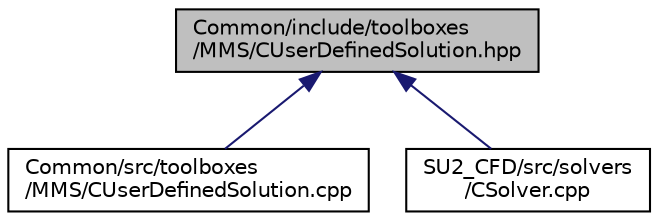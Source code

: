 digraph "Common/include/toolboxes/MMS/CUserDefinedSolution.hpp"
{
 // LATEX_PDF_SIZE
  edge [fontname="Helvetica",fontsize="10",labelfontname="Helvetica",labelfontsize="10"];
  node [fontname="Helvetica",fontsize="10",shape=record];
  Node1 [label="Common/include/toolboxes\l/MMS/CUserDefinedSolution.hpp",height=0.2,width=0.4,color="black", fillcolor="grey75", style="filled", fontcolor="black",tooltip="Header file for the class CUserDefinedSolution. The implementations are in the CUserDefinedSolution...."];
  Node1 -> Node2 [dir="back",color="midnightblue",fontsize="10",style="solid",fontname="Helvetica"];
  Node2 [label="Common/src/toolboxes\l/MMS/CUserDefinedSolution.cpp",height=0.2,width=0.4,color="black", fillcolor="white", style="filled",URL="$CUserDefinedSolution_8cpp.html",tooltip="Implementations of the member functions of CUserDefinedSolution."];
  Node1 -> Node3 [dir="back",color="midnightblue",fontsize="10",style="solid",fontname="Helvetica"];
  Node3 [label="SU2_CFD/src/solvers\l/CSolver.cpp",height=0.2,width=0.4,color="black", fillcolor="white", style="filled",URL="$CSolver_8cpp.html",tooltip="Main subroutines for CSolver class."];
}
